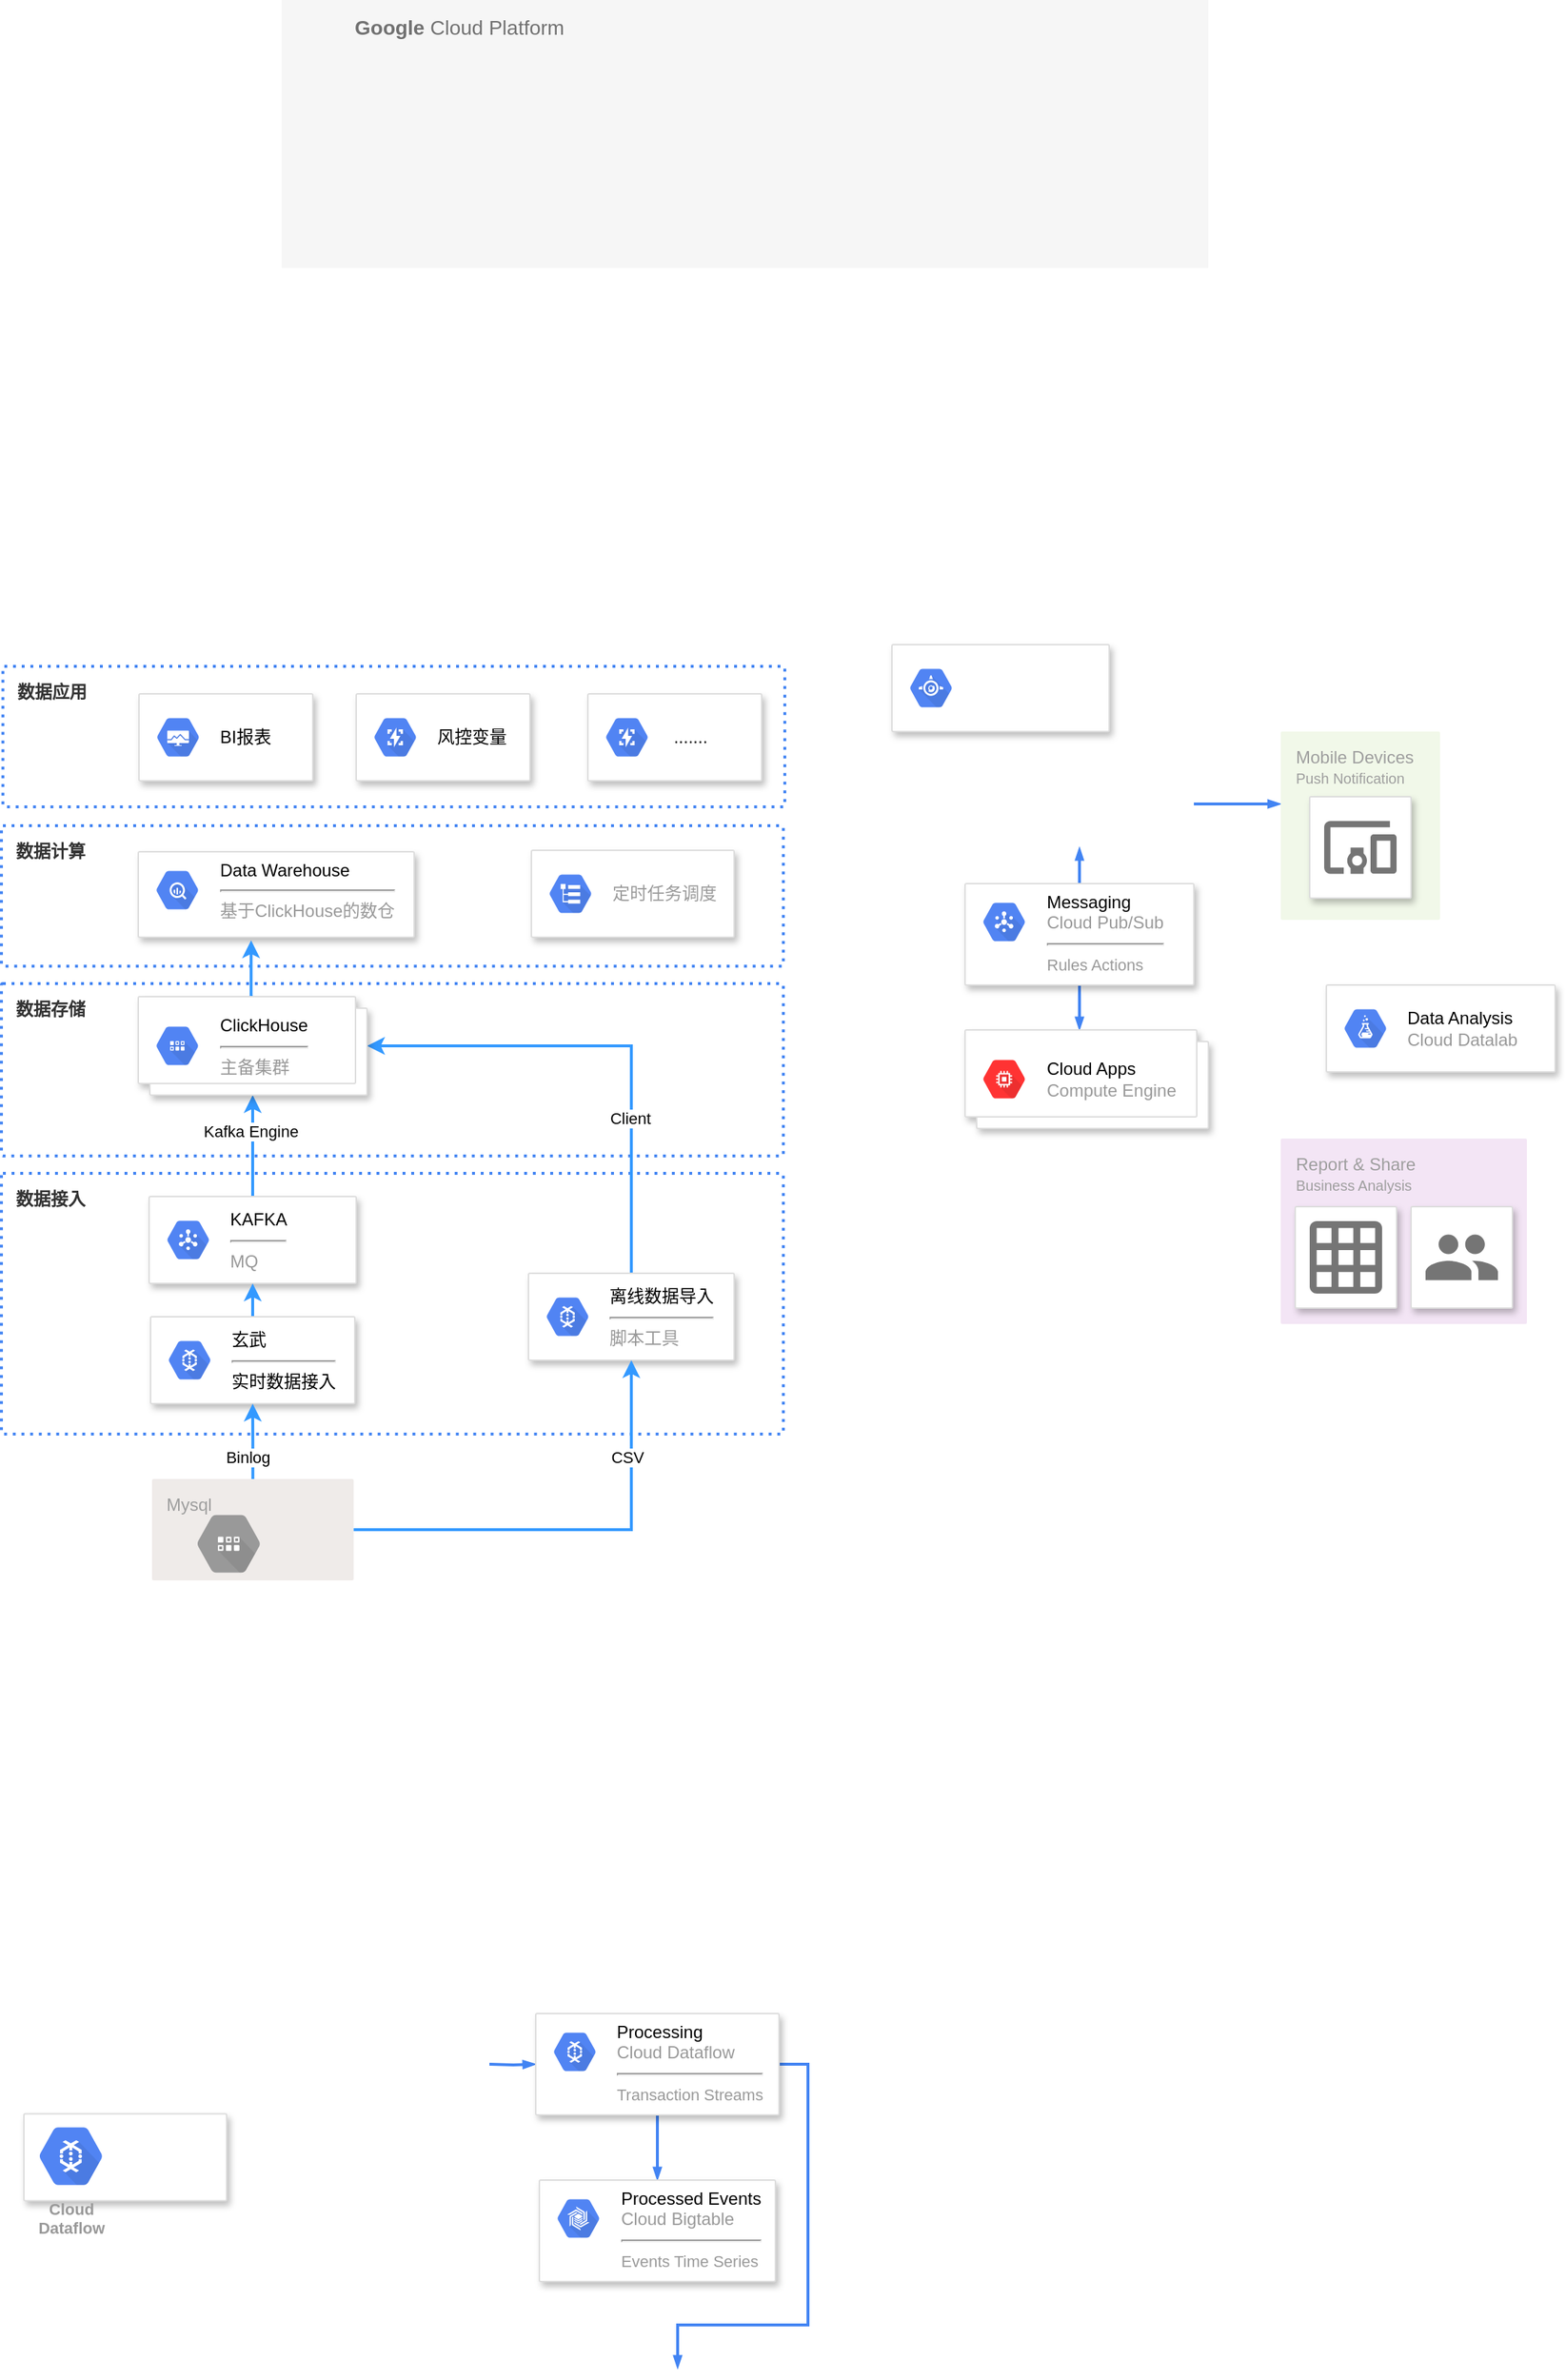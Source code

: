 <mxfile version="16.1.0" type="github">
  <diagram id="d1ab7348-05c3-a1e3-ca4d-12c340fd6b49" name="Page-1">
    <mxGraphModel dx="1318" dy="1614" grid="1" gridSize="10" guides="1" tooltips="1" connect="1" arrows="1" fold="1" page="1" pageScale="1" pageWidth="1169" pageHeight="827" background="none" math="0" shadow="0">
      <root>
        <mxCell id="0" />
        <mxCell id="1" parent="0" />
        <mxCell id="nKkKjA_qCFoO7XmgPcaf-474" value="数据计算" style="rounded=1;absoluteArcSize=1;arcSize=2;html=1;strokeColor=#4284F3;gradientColor=none;shadow=0;dashed=1;fontSize=12;fontColor=#333333;align=left;verticalAlign=top;spacing=10;spacingTop=-4;fillColor=none;dashPattern=1 2;strokeWidth=2;fontStyle=1" vertex="1" parent="1">
          <mxGeometry x="15" y="160" width="540" height="97" as="geometry" />
        </mxCell>
        <mxCell id="nKkKjA_qCFoO7XmgPcaf-463" value="数据存储" style="rounded=1;absoluteArcSize=1;arcSize=2;html=1;strokeColor=#4284F3;gradientColor=none;shadow=0;dashed=1;fontSize=12;fontColor=#333333;align=left;verticalAlign=top;spacing=10;spacingTop=-4;fillColor=none;dashPattern=1 2;strokeWidth=2;fontStyle=1" vertex="1" parent="1">
          <mxGeometry x="15" y="269" width="540" height="119" as="geometry" />
        </mxCell>
        <mxCell id="2" value="&lt;b&gt;Google &lt;/b&gt;Cloud Platform" style="fillColor=#F6F6F6;strokeColor=none;shadow=0;gradientColor=none;fontSize=14;align=left;spacing=10;fontColor=#717171;9E9E9E;verticalAlign=top;spacingTop=-4;fontStyle=0;spacingLeft=40;html=1;" parent="1" vertex="1">
          <mxGeometry x="208.5" y="-410" width="640" height="185" as="geometry" />
        </mxCell>
        <mxCell id="341" value="数据接入" style="rounded=1;absoluteArcSize=1;arcSize=2;html=1;strokeColor=#4284F3;gradientColor=none;shadow=0;dashed=1;fontSize=12;fontColor=#333333;align=left;verticalAlign=top;spacing=10;spacingTop=-4;fillColor=none;dashPattern=1 2;strokeWidth=2;fontStyle=1" parent="1" vertex="1">
          <mxGeometry x="15" y="400" width="540" height="180" as="geometry" />
        </mxCell>
        <mxCell id="399" style="edgeStyle=orthogonalEdgeStyle;rounded=0;html=1;dashed=0;labelBackgroundColor=none;startArrow=none;startFill=0;startSize=4;endArrow=blockThin;endFill=1;endSize=4;strokeColor=#4284F3;strokeWidth=2;fontSize=12;" parent="1" target="363" edge="1">
          <mxGeometry relative="1" as="geometry">
            <mxPoint x="352" y="1015" as="sourcePoint" />
          </mxGeometry>
        </mxCell>
        <mxCell id="400" style="edgeStyle=orthogonalEdgeStyle;rounded=0;html=1;exitX=0.5;exitY=1;dashed=0;labelBackgroundColor=none;startArrow=none;startFill=0;startSize=4;endArrow=blockThin;endFill=1;endSize=4;strokeColor=#4284F3;strokeWidth=2;fontSize=12;" parent="1" source="363" target="369" edge="1">
          <mxGeometry relative="1" as="geometry" />
        </mxCell>
        <mxCell id="405" style="edgeStyle=orthogonalEdgeStyle;rounded=0;html=1;dashed=0;labelBackgroundColor=none;startArrow=none;startFill=0;startSize=4;endArrow=blockThin;endFill=1;endSize=4;strokeColor=#4284F3;strokeWidth=2;fontSize=12;" parent="1" source="363" edge="1">
          <mxGeometry relative="1" as="geometry">
            <Array as="points">
              <mxPoint x="572" y="1015" />
              <mxPoint x="572" y="1195" />
              <mxPoint x="482" y="1195" />
            </Array>
            <mxPoint x="482" y="1225" as="targetPoint" />
          </mxGeometry>
        </mxCell>
        <mxCell id="363" value="" style="strokeColor=#dddddd;fillColor=#ffffff;shadow=1;strokeWidth=1;rounded=1;absoluteArcSize=1;arcSize=2;fontSize=12;fontColor=#9E9E9E;align=center;html=1;" parent="1" vertex="1">
          <mxGeometry x="384" y="980" width="168" height="70" as="geometry" />
        </mxCell>
        <mxCell id="364" value="&lt;font color=&quot;#000000&quot;&gt;Processing&lt;/font&gt;&lt;br&gt;Cloud Dataflow&lt;hr&gt;&lt;font style=&quot;font-size: 11px&quot;&gt;Transaction Streams&lt;/font&gt;" style="dashed=0;connectable=0;html=1;fillColor=#5184F3;strokeColor=none;shape=mxgraph.gcp2.hexIcon;prIcon=cloud_dataflow;part=1;labelPosition=right;verticalLabelPosition=middle;align=left;verticalAlign=top;spacingLeft=5;fontColor=#999999;fontSize=12;spacingTop=-8;" parent="363" vertex="1">
          <mxGeometry width="44" height="39" relative="1" as="geometry">
            <mxPoint x="5" y="7" as="offset" />
          </mxGeometry>
        </mxCell>
        <mxCell id="369" value="" style="strokeColor=#dddddd;fillColor=#ffffff;shadow=1;strokeWidth=1;rounded=1;absoluteArcSize=1;arcSize=2;fontSize=12;fontColor=#9E9E9E;align=center;html=1;" parent="1" vertex="1">
          <mxGeometry x="386.5" y="1095" width="163" height="70" as="geometry" />
        </mxCell>
        <mxCell id="370" value="&lt;font color=&quot;#000000&quot;&gt;Processed Events&lt;/font&gt;&lt;br&gt;Cloud Bigtable&lt;hr&gt;&lt;font style=&quot;font-size: 11px&quot;&gt;Events Time Series&lt;/font&gt;" style="dashed=0;connectable=0;html=1;fillColor=#5184F3;strokeColor=none;shape=mxgraph.gcp2.hexIcon;prIcon=cloud_bigtable;part=1;labelPosition=right;verticalLabelPosition=middle;align=left;verticalAlign=top;spacingLeft=5;fontColor=#999999;fontSize=12;spacingTop=-8;" parent="369" vertex="1">
          <mxGeometry width="44" height="39" relative="1" as="geometry">
            <mxPoint x="5" y="7" as="offset" />
          </mxGeometry>
        </mxCell>
        <mxCell id="408" style="edgeStyle=orthogonalEdgeStyle;rounded=0;html=1;dashed=0;labelBackgroundColor=none;startArrow=none;startFill=0;startSize=4;endArrow=blockThin;endFill=1;endSize=4;strokeColor=#4284F3;strokeWidth=2;fontSize=12;" parent="1" target="388" edge="1">
          <mxGeometry relative="1" as="geometry">
            <Array as="points">
              <mxPoint x="888.5" y="145" />
              <mxPoint x="888.5" y="145" />
            </Array>
            <mxPoint x="838.5" y="145" as="sourcePoint" />
          </mxGeometry>
        </mxCell>
        <mxCell id="409" style="edgeStyle=orthogonalEdgeStyle;rounded=0;html=1;dashed=0;labelBackgroundColor=none;startArrow=none;startFill=0;startSize=4;endArrow=blockThin;endFill=1;endSize=4;strokeColor=#4284F3;strokeWidth=2;fontSize=12;" parent="1" source="380" edge="1">
          <mxGeometry relative="1" as="geometry">
            <mxPoint x="759.5" y="175" as="targetPoint" />
          </mxGeometry>
        </mxCell>
        <mxCell id="410" style="edgeStyle=orthogonalEdgeStyle;rounded=0;html=1;dashed=0;labelBackgroundColor=none;startArrow=none;startFill=0;startSize=4;endArrow=blockThin;endFill=1;endSize=4;strokeColor=#4284F3;strokeWidth=2;fontSize=12;" parent="1" source="380" target="382" edge="1">
          <mxGeometry relative="1" as="geometry">
            <Array as="points">
              <mxPoint x="759.5" y="295" />
              <mxPoint x="759.5" y="295" />
            </Array>
          </mxGeometry>
        </mxCell>
        <mxCell id="380" value="" style="strokeColor=#dddddd;fillColor=#ffffff;shadow=1;strokeWidth=1;rounded=1;absoluteArcSize=1;arcSize=2;fontSize=12;fontColor=#9E9E9E;align=center;html=1;" parent="1" vertex="1">
          <mxGeometry x="680.5" y="200" width="158" height="70" as="geometry" />
        </mxCell>
        <mxCell id="381" value="&lt;font color=&quot;#000000&quot;&gt;Messaging&lt;/font&gt;&lt;br&gt;Cloud Pub/Sub&lt;hr&gt;&lt;font style=&quot;font-size: 11px&quot;&gt;Rules Actions&lt;/font&gt;" style="dashed=0;connectable=0;html=1;fillColor=#5184F3;strokeColor=none;shape=mxgraph.gcp2.hexIcon;prIcon=cloud_pubsub;part=1;labelPosition=right;verticalLabelPosition=middle;align=left;verticalAlign=top;spacingLeft=5;fontColor=#999999;fontSize=12;spacingTop=-8;" parent="380" vertex="1">
          <mxGeometry width="44" height="39" relative="1" as="geometry">
            <mxPoint x="5" y="7" as="offset" />
          </mxGeometry>
        </mxCell>
        <mxCell id="382" value="" style="shape=mxgraph.gcp2.doubleRect;strokeColor=#dddddd;fillColor=#ffffff;shadow=1;strokeWidth=1;fontSize=12;fontColor=#9E9E9E;align=center;html=1;" parent="1" vertex="1">
          <mxGeometry x="680.5" y="301" width="168" height="68" as="geometry" />
        </mxCell>
        <mxCell id="383" value="&lt;font color=&quot;#000000&quot;&gt;Cloud Apps&lt;/font&gt;&lt;br&gt;Compute Engine" style="dashed=0;connectable=0;html=1;fillColor=#FF3333;strokeColor=none;shape=mxgraph.gcp2.hexIcon;prIcon=compute_engine;part=1;labelPosition=right;verticalLabelPosition=middle;align=left;verticalAlign=middle;spacingLeft=5;fontColor=#999999;fontSize=12;" parent="382" vertex="1">
          <mxGeometry y="0.5" width="44" height="39" relative="1" as="geometry">
            <mxPoint x="5" y="-19.5" as="offset" />
          </mxGeometry>
        </mxCell>
        <mxCell id="384" value="" style="strokeColor=#dddddd;fillColor=#ffffff;shadow=1;strokeWidth=1;rounded=1;absoluteArcSize=1;arcSize=2;fontSize=12;fontColor=#9E9E9E;align=center;html=1;" parent="1" vertex="1">
          <mxGeometry x="109.5" y="178" width="190.5" height="59" as="geometry" />
        </mxCell>
        <mxCell id="385" value="&lt;font color=&quot;#000000&quot;&gt;Data Warehouse&lt;/font&gt;&lt;br&gt;&lt;hr&gt;基于ClickHouse的数仓" style="dashed=0;connectable=0;html=1;fillColor=#5184F3;strokeColor=none;shape=mxgraph.gcp2.hexIcon;prIcon=bigquery;part=1;labelPosition=right;verticalLabelPosition=middle;align=left;verticalAlign=top;spacingLeft=5;fontColor=#999999;fontSize=12;spacingTop=-8;" parent="384" vertex="1">
          <mxGeometry width="44" height="39" relative="1" as="geometry">
            <mxPoint x="5" y="7" as="offset" />
          </mxGeometry>
        </mxCell>
        <mxCell id="386" value="" style="strokeColor=#dddddd;fillColor=#ffffff;shadow=1;strokeWidth=1;rounded=1;absoluteArcSize=1;arcSize=2;fontSize=12;fontColor=#9E9E9E;align=center;html=1;" parent="1" vertex="1">
          <mxGeometry x="930" y="270" width="158" height="60" as="geometry" />
        </mxCell>
        <mxCell id="387" value="&lt;font color=&quot;#000000&quot;&gt;Data Analysis&lt;/font&gt;&lt;br&gt;Cloud Datalab" style="dashed=0;connectable=0;html=1;fillColor=#5184F3;strokeColor=none;shape=mxgraph.gcp2.hexIcon;prIcon=cloud_datalab;part=1;labelPosition=right;verticalLabelPosition=middle;align=left;verticalAlign=middle;spacingLeft=5;fontColor=#999999;fontSize=12;" parent="386" vertex="1">
          <mxGeometry y="0.5" width="44" height="39" relative="1" as="geometry">
            <mxPoint x="5" y="-19.5" as="offset" />
          </mxGeometry>
        </mxCell>
        <mxCell id="388" value="Mobile Devices&lt;br&gt;&lt;font style=&quot;font-size: 10px&quot;&gt;Push Notification&lt;/font&gt;&lt;br&gt;" style="rounded=1;absoluteArcSize=1;arcSize=2;html=1;strokeColor=none;gradientColor=none;shadow=0;dashed=0;fontSize=12;fontColor=#9E9E9E;align=left;verticalAlign=top;spacing=10;spacingTop=-4;fillColor=#F1F8E9;" parent="1" vertex="1">
          <mxGeometry x="898.5" y="95" width="110" height="130" as="geometry" />
        </mxCell>
        <mxCell id="389" value="" style="strokeColor=#dddddd;fillColor=#ffffff;shadow=1;strokeWidth=1;rounded=1;absoluteArcSize=1;arcSize=2;labelPosition=center;verticalLabelPosition=middle;align=center;verticalAlign=bottom;spacingLeft=0;fontColor=#999999;fontSize=12;whiteSpace=wrap;spacingBottom=2;html=1;" parent="1" vertex="1">
          <mxGeometry x="918.5" y="140" width="70" height="70" as="geometry" />
        </mxCell>
        <mxCell id="390" value="" style="dashed=0;connectable=0;html=1;fillColor=#757575;strokeColor=none;shape=mxgraph.gcp2.mobile_devices;part=1;" parent="389" vertex="1">
          <mxGeometry x="0.5" width="50" height="36.5" relative="1" as="geometry">
            <mxPoint x="-25" y="16.75" as="offset" />
          </mxGeometry>
        </mxCell>
        <mxCell id="391" value="Report &amp;amp; Share&lt;br&gt;&lt;font style=&quot;font-size: 10px&quot;&gt;Business Analysis&lt;/font&gt;&lt;br&gt;" style="rounded=1;absoluteArcSize=1;arcSize=2;html=1;strokeColor=none;gradientColor=none;shadow=0;dashed=0;fontSize=12;fontColor=#9E9E9E;align=left;verticalAlign=top;spacing=10;spacingTop=-4;fillColor=#F3E5F5;" parent="1" vertex="1">
          <mxGeometry x="898.5" y="376" width="170" height="128" as="geometry" />
        </mxCell>
        <mxCell id="392" value="" style="strokeColor=#dddddd;fillColor=#ffffff;shadow=1;strokeWidth=1;rounded=1;absoluteArcSize=1;arcSize=2;labelPosition=center;verticalLabelPosition=middle;align=center;verticalAlign=bottom;spacingLeft=0;fontColor=#999999;fontSize=12;whiteSpace=wrap;spacingBottom=2;html=1;" parent="1" vertex="1">
          <mxGeometry x="908.5" y="423" width="70" height="70" as="geometry" />
        </mxCell>
        <mxCell id="393" value="" style="dashed=0;connectable=0;html=1;fillColor=#757575;strokeColor=none;shape=mxgraph.gcp2.report;part=1;" parent="392" vertex="1">
          <mxGeometry x="0.5" width="50" height="50" relative="1" as="geometry">
            <mxPoint x="-25" y="10" as="offset" />
          </mxGeometry>
        </mxCell>
        <mxCell id="394" value="" style="strokeColor=#dddddd;fillColor=#ffffff;shadow=1;strokeWidth=1;rounded=1;absoluteArcSize=1;arcSize=2;labelPosition=center;verticalLabelPosition=middle;align=center;verticalAlign=bottom;spacingLeft=0;fontColor=#999999;fontSize=12;whiteSpace=wrap;spacingBottom=2;html=1;" parent="1" vertex="1">
          <mxGeometry x="988.5" y="423" width="70" height="70" as="geometry" />
        </mxCell>
        <mxCell id="395" value="" style="dashed=0;connectable=0;html=1;fillColor=#757575;strokeColor=none;shape=mxgraph.gcp2.users;part=1;" parent="394" vertex="1">
          <mxGeometry x="0.5" width="50" height="31.5" relative="1" as="geometry">
            <mxPoint x="-25" y="19.25" as="offset" />
          </mxGeometry>
        </mxCell>
        <mxCell id="nKkKjA_qCFoO7XmgPcaf-413" value="" style="strokeColor=#dddddd;shadow=1;strokeWidth=1;rounded=1;absoluteArcSize=1;arcSize=2;fillColor=#FFFFFF;" vertex="1" parent="1">
          <mxGeometry x="30.5" y="1049.25" width="140" height="60" as="geometry" />
        </mxCell>
        <mxCell id="nKkKjA_qCFoO7XmgPcaf-420" value="Cloud&#xa;Dataflow" style="sketch=0;html=1;fillColor=#5184F3;strokeColor=none;verticalAlign=top;labelPosition=center;verticalLabelPosition=bottom;align=center;spacingTop=-6;fontSize=11;fontStyle=1;fontColor=#999999;shape=mxgraph.gcp2.hexIcon;prIcon=cloud_dataflow" vertex="1" parent="1">
          <mxGeometry x="30" y="1049.25" width="66" height="58.5" as="geometry" />
        </mxCell>
        <mxCell id="nKkKjA_qCFoO7XmgPcaf-471" style="edgeStyle=orthogonalEdgeStyle;rounded=0;orthogonalLoop=1;jettySize=auto;html=1;exitX=0.5;exitY=0;exitDx=0;exitDy=0;entryX=1;entryY=0.5;entryDx=0;entryDy=0;fontColor=#000000;strokeColor=#3399FF;strokeWidth=2;" edge="1" parent="1" source="nKkKjA_qCFoO7XmgPcaf-421" target="nKkKjA_qCFoO7XmgPcaf-455">
          <mxGeometry relative="1" as="geometry" />
        </mxCell>
        <mxCell id="nKkKjA_qCFoO7XmgPcaf-472" value="Client" style="edgeLabel;html=1;align=center;verticalAlign=middle;resizable=0;points=[];fontColor=#000000;" vertex="1" connectable="0" parent="nKkKjA_qCFoO7XmgPcaf-471">
          <mxGeometry x="-0.368" y="1" relative="1" as="geometry">
            <mxPoint as="offset" />
          </mxGeometry>
        </mxCell>
        <mxCell id="nKkKjA_qCFoO7XmgPcaf-421" value="" style="strokeColor=#dddddd;shadow=1;strokeWidth=1;rounded=1;absoluteArcSize=1;arcSize=2;fontColor=#333333;fillColor=#FFFFFF;" vertex="1" parent="1">
          <mxGeometry x="379" y="469" width="142" height="60" as="geometry" />
        </mxCell>
        <mxCell id="nKkKjA_qCFoO7XmgPcaf-422" value="&lt;font color=&quot;#000000&quot;&gt;离线数据导入&lt;/font&gt;&lt;hr&gt;脚本工具" style="sketch=0;dashed=0;connectable=0;html=1;fillColor=#5184F3;strokeColor=none;shape=mxgraph.gcp2.hexIcon;prIcon=cloud_dataflow;part=1;labelPosition=right;verticalLabelPosition=middle;align=left;verticalAlign=middle;spacingLeft=5;fontColor=#999999;fontSize=12;" vertex="1" parent="nKkKjA_qCFoO7XmgPcaf-421">
          <mxGeometry y="0.5" width="44" height="39" relative="1" as="geometry">
            <mxPoint x="5" y="-19.5" as="offset" />
          </mxGeometry>
        </mxCell>
        <mxCell id="nKkKjA_qCFoO7XmgPcaf-469" style="edgeStyle=orthogonalEdgeStyle;rounded=0;orthogonalLoop=1;jettySize=auto;html=1;exitX=0.5;exitY=0;exitDx=0;exitDy=0;entryX=0.5;entryY=1;entryDx=0;entryDy=0;fontColor=#000000;strokeColor=#3399FF;strokeWidth=2;" edge="1" parent="1" source="nKkKjA_qCFoO7XmgPcaf-423" target="nKkKjA_qCFoO7XmgPcaf-455">
          <mxGeometry relative="1" as="geometry" />
        </mxCell>
        <mxCell id="nKkKjA_qCFoO7XmgPcaf-473" value="Kafka Engine" style="edgeLabel;html=1;align=center;verticalAlign=middle;resizable=0;points=[];fontColor=#000000;" vertex="1" connectable="0" parent="nKkKjA_qCFoO7XmgPcaf-469">
          <mxGeometry x="0.299" y="2" relative="1" as="geometry">
            <mxPoint as="offset" />
          </mxGeometry>
        </mxCell>
        <mxCell id="nKkKjA_qCFoO7XmgPcaf-423" value="" style="strokeColor=#dddddd;shadow=1;strokeWidth=1;rounded=1;absoluteArcSize=1;arcSize=2;fontColor=#333333;fillColor=#FFFFFF;" vertex="1" parent="1">
          <mxGeometry x="117" y="416" width="143" height="60" as="geometry" />
        </mxCell>
        <mxCell id="nKkKjA_qCFoO7XmgPcaf-424" value="&lt;font color=&quot;#000000&quot;&gt;KAFKA&lt;br&gt;&lt;/font&gt;&lt;hr&gt;MQ" style="sketch=0;dashed=0;connectable=0;html=1;fillColor=#5184F3;strokeColor=none;shape=mxgraph.gcp2.hexIcon;prIcon=cloud_pubsub;part=1;labelPosition=right;verticalLabelPosition=middle;align=left;verticalAlign=middle;spacingLeft=5;fontColor=#999999;fontSize=12;" vertex="1" parent="nKkKjA_qCFoO7XmgPcaf-423">
          <mxGeometry y="0.5" width="44" height="39" relative="1" as="geometry">
            <mxPoint x="5" y="-19.5" as="offset" />
          </mxGeometry>
        </mxCell>
        <mxCell id="nKkKjA_qCFoO7XmgPcaf-462" style="edgeStyle=orthogonalEdgeStyle;rounded=0;orthogonalLoop=1;jettySize=auto;html=1;exitX=0.5;exitY=0;exitDx=0;exitDy=0;fontColor=#000000;strokeColor=#3399FF;strokeWidth=2;" edge="1" parent="1" source="nKkKjA_qCFoO7XmgPcaf-436" target="nKkKjA_qCFoO7XmgPcaf-423">
          <mxGeometry relative="1" as="geometry" />
        </mxCell>
        <mxCell id="nKkKjA_qCFoO7XmgPcaf-436" value="" style="strokeColor=#dddddd;shadow=1;strokeWidth=1;rounded=1;absoluteArcSize=1;arcSize=2;fontColor=#000000;fillColor=#FFFFFF;" vertex="1" parent="1">
          <mxGeometry x="118" y="499" width="141" height="60" as="geometry" />
        </mxCell>
        <mxCell id="nKkKjA_qCFoO7XmgPcaf-437" value="&lt;font color=&quot;#000000&quot;&gt;玄武&lt;/font&gt;&lt;hr&gt;&lt;font color=&quot;#000000&quot;&gt;实时数据接入&lt;/font&gt;" style="sketch=0;dashed=0;connectable=0;html=1;fillColor=#5184F3;strokeColor=none;shape=mxgraph.gcp2.hexIcon;prIcon=cloud_dataflow;part=1;labelPosition=right;verticalLabelPosition=middle;align=left;verticalAlign=middle;spacingLeft=5;fontColor=#999999;fontSize=12;" vertex="1" parent="nKkKjA_qCFoO7XmgPcaf-436">
          <mxGeometry y="0.5" width="44" height="39" relative="1" as="geometry">
            <mxPoint x="5" y="-19.5" as="offset" />
          </mxGeometry>
        </mxCell>
        <mxCell id="nKkKjA_qCFoO7XmgPcaf-438" value="" style="strokeColor=#dddddd;fillColor=#ffffff;shadow=1;strokeWidth=1;rounded=1;absoluteArcSize=1;arcSize=2;fontSize=12;fontColor=#9E9E9E;align=center;html=1;" vertex="1" parent="1">
          <mxGeometry x="630" y="35" width="150" height="60" as="geometry" />
        </mxCell>
        <mxCell id="nKkKjA_qCFoO7XmgPcaf-439" value="" style="dashed=0;connectable=0;html=1;fillColor=#5184F3;strokeColor=none;shape=mxgraph.gcp2.hexIcon;prIcon=app_engine;part=1;labelPosition=right;verticalLabelPosition=middle;align=left;verticalAlign=middle;spacingLeft=5;fontColor=#999999;fontSize=12;" vertex="1" parent="nKkKjA_qCFoO7XmgPcaf-438">
          <mxGeometry y="0.5" width="44" height="39" relative="1" as="geometry">
            <mxPoint x="5" y="-19.5" as="offset" />
          </mxGeometry>
        </mxCell>
        <mxCell id="nKkKjA_qCFoO7XmgPcaf-475" style="edgeStyle=orthogonalEdgeStyle;rounded=0;orthogonalLoop=1;jettySize=auto;html=1;exitX=0.5;exitY=0;exitDx=0;exitDy=0;entryX=0.409;entryY=1.036;entryDx=0;entryDy=0;entryPerimeter=0;fontColor=#000000;strokeColor=#3399FF;strokeWidth=2;" edge="1" parent="1" source="nKkKjA_qCFoO7XmgPcaf-455" target="384">
          <mxGeometry relative="1" as="geometry" />
        </mxCell>
        <mxCell id="nKkKjA_qCFoO7XmgPcaf-455" value="" style="shape=mxgraph.gcp2.doubleRect;strokeColor=#dddddd;shadow=1;strokeWidth=1;fontColor=#000000;fillColor=#FFFFFF;" vertex="1" parent="1">
          <mxGeometry x="109.5" y="278" width="158" height="68" as="geometry" />
        </mxCell>
        <mxCell id="nKkKjA_qCFoO7XmgPcaf-456" value="&lt;font color=&quot;#000000&quot;&gt;ClickHouse&lt;/font&gt;&lt;hr&gt;主备集群" style="sketch=0;dashed=0;connectable=0;html=1;fillColor=#5184F3;strokeColor=none;shape=mxgraph.gcp2.hexIcon;prIcon=cloud_datastore;part=1;labelPosition=right;verticalLabelPosition=middle;align=left;verticalAlign=middle;spacingLeft=5;fontColor=#999999;fontSize=12;" vertex="1" parent="nKkKjA_qCFoO7XmgPcaf-455">
          <mxGeometry y="0.5" width="44" height="39" relative="1" as="geometry">
            <mxPoint x="5" y="-19.5" as="offset" />
          </mxGeometry>
        </mxCell>
        <mxCell id="nKkKjA_qCFoO7XmgPcaf-457" value="" style="group" vertex="1" connectable="0" parent="1">
          <mxGeometry x="119" y="611" width="139.25" height="74" as="geometry" />
        </mxCell>
        <mxCell id="356" value="Mysql" style="rounded=1;absoluteArcSize=1;arcSize=2;html=1;strokeColor=none;gradientColor=none;shadow=0;dashed=0;fontSize=12;fontColor=#9E9E9E;align=left;verticalAlign=top;spacing=10;spacingTop=-4;fillColor=#EFEBE9;" parent="nKkKjA_qCFoO7XmgPcaf-457" vertex="1">
          <mxGeometry width="139.25" height="70" as="geometry" />
        </mxCell>
        <mxCell id="nKkKjA_qCFoO7XmgPcaf-431" value="" style="sketch=0;html=1;fillColor=#999999;strokeColor=none;verticalAlign=top;labelPosition=center;verticalLabelPosition=bottom;align=center;spacingTop=-6;fontSize=11;fontStyle=1;fontColor=#999999;shape=mxgraph.gcp2.hexIcon;prIcon=cloud_datastore" vertex="1" parent="nKkKjA_qCFoO7XmgPcaf-457">
          <mxGeometry x="20" y="15.5" width="66" height="58.5" as="geometry" />
        </mxCell>
        <mxCell id="nKkKjA_qCFoO7XmgPcaf-458" style="edgeStyle=orthogonalEdgeStyle;rounded=0;orthogonalLoop=1;jettySize=auto;html=1;exitX=0.5;exitY=0;exitDx=0;exitDy=0;entryX=0.5;entryY=1;entryDx=0;entryDy=0;fontColor=#000000;strokeColor=#3399FF;strokeWidth=2;" edge="1" parent="1" source="356" target="nKkKjA_qCFoO7XmgPcaf-436">
          <mxGeometry relative="1" as="geometry" />
        </mxCell>
        <mxCell id="nKkKjA_qCFoO7XmgPcaf-460" value="Binlog" style="edgeLabel;html=1;align=center;verticalAlign=middle;resizable=0;points=[];fontColor=#000000;" vertex="1" connectable="0" parent="nKkKjA_qCFoO7XmgPcaf-458">
          <mxGeometry x="-0.4" y="4" relative="1" as="geometry">
            <mxPoint as="offset" />
          </mxGeometry>
        </mxCell>
        <mxCell id="nKkKjA_qCFoO7XmgPcaf-459" style="edgeStyle=orthogonalEdgeStyle;rounded=0;orthogonalLoop=1;jettySize=auto;html=1;exitX=1;exitY=0.5;exitDx=0;exitDy=0;fontColor=#000000;strokeColor=#3399FF;strokeWidth=2;" edge="1" parent="1" source="356" target="nKkKjA_qCFoO7XmgPcaf-421">
          <mxGeometry relative="1" as="geometry" />
        </mxCell>
        <mxCell id="nKkKjA_qCFoO7XmgPcaf-461" value="CSV" style="edgeLabel;html=1;align=center;verticalAlign=middle;resizable=0;points=[];fontColor=#000000;" vertex="1" connectable="0" parent="nKkKjA_qCFoO7XmgPcaf-459">
          <mxGeometry x="0.57" y="3" relative="1" as="geometry">
            <mxPoint as="offset" />
          </mxGeometry>
        </mxCell>
        <mxCell id="nKkKjA_qCFoO7XmgPcaf-476" value="数据应用" style="rounded=1;absoluteArcSize=1;arcSize=2;html=1;strokeColor=#4284F3;gradientColor=none;shadow=0;dashed=1;fontSize=12;fontColor=#333333;align=left;verticalAlign=top;spacing=10;spacingTop=-4;fillColor=none;dashPattern=1 2;strokeWidth=2;fontStyle=1" vertex="1" parent="1">
          <mxGeometry x="16" y="50" width="540" height="97" as="geometry" />
        </mxCell>
        <mxCell id="nKkKjA_qCFoO7XmgPcaf-477" value="" style="strokeColor=#dddddd;shadow=1;strokeWidth=1;rounded=1;absoluteArcSize=1;arcSize=2;fontColor=#000000;fillColor=#FFFFFF;" vertex="1" parent="1">
          <mxGeometry x="110" y="69" width="120" height="60" as="geometry" />
        </mxCell>
        <mxCell id="nKkKjA_qCFoO7XmgPcaf-478" value="BI报表" style="sketch=0;dashed=0;connectable=0;html=1;fillColor=#5184F3;strokeColor=none;shape=mxgraph.gcp2.hexIcon;prIcon=cloud_deployment_manager;part=1;labelPosition=right;verticalLabelPosition=middle;align=left;verticalAlign=middle;spacingLeft=5;fontColor=#000000;fontSize=12;" vertex="1" parent="nKkKjA_qCFoO7XmgPcaf-477">
          <mxGeometry y="0.5" width="44" height="39" relative="1" as="geometry">
            <mxPoint x="5" y="-19.5" as="offset" />
          </mxGeometry>
        </mxCell>
        <mxCell id="nKkKjA_qCFoO7XmgPcaf-479" value="" style="strokeColor=#dddddd;shadow=1;strokeWidth=1;rounded=1;absoluteArcSize=1;arcSize=2;fontColor=#000000;fillColor=#FFFFFF;" vertex="1" parent="1">
          <mxGeometry x="260" y="69" width="120" height="60" as="geometry" />
        </mxCell>
        <mxCell id="nKkKjA_qCFoO7XmgPcaf-480" value="&lt;font color=&quot;#000000&quot;&gt;风控变量&lt;/font&gt;" style="sketch=0;dashed=0;connectable=0;html=1;fillColor=#5184F3;strokeColor=none;shape=mxgraph.gcp2.hexIcon;prIcon=debugger;part=1;labelPosition=right;verticalLabelPosition=middle;align=left;verticalAlign=middle;spacingLeft=5;fontColor=#999999;fontSize=12;" vertex="1" parent="nKkKjA_qCFoO7XmgPcaf-479">
          <mxGeometry y="0.5" width="44" height="39" relative="1" as="geometry">
            <mxPoint x="5" y="-19.5" as="offset" />
          </mxGeometry>
        </mxCell>
        <mxCell id="nKkKjA_qCFoO7XmgPcaf-481" value="" style="strokeColor=#dddddd;shadow=1;strokeWidth=1;rounded=1;absoluteArcSize=1;arcSize=2;fontColor=#000000;fillColor=#FFFFFF;" vertex="1" parent="1">
          <mxGeometry x="381" y="177" width="140" height="60" as="geometry" />
        </mxCell>
        <mxCell id="nKkKjA_qCFoO7XmgPcaf-482" value="定时任务调度" style="sketch=0;dashed=0;connectable=0;html=1;fillColor=#5184F3;strokeColor=none;shape=mxgraph.gcp2.hexIcon;prIcon=logging;part=1;labelPosition=right;verticalLabelPosition=middle;align=left;verticalAlign=middle;spacingLeft=5;fontColor=#999999;fontSize=12;" vertex="1" parent="nKkKjA_qCFoO7XmgPcaf-481">
          <mxGeometry y="0.5" width="44" height="39" relative="1" as="geometry">
            <mxPoint x="5" y="-19.5" as="offset" />
          </mxGeometry>
        </mxCell>
        <mxCell id="nKkKjA_qCFoO7XmgPcaf-484" value="" style="strokeColor=#dddddd;shadow=1;strokeWidth=1;rounded=1;absoluteArcSize=1;arcSize=2;fontColor=#000000;fillColor=#FFFFFF;" vertex="1" parent="1">
          <mxGeometry x="420" y="69" width="120" height="60" as="geometry" />
        </mxCell>
        <mxCell id="nKkKjA_qCFoO7XmgPcaf-485" value="&lt;font color=&quot;#000000&quot;&gt;&amp;nbsp;.......&lt;/font&gt;" style="sketch=0;dashed=0;connectable=0;html=1;fillColor=#5184F3;strokeColor=none;shape=mxgraph.gcp2.hexIcon;prIcon=debugger;part=1;labelPosition=right;verticalLabelPosition=middle;align=left;verticalAlign=middle;spacingLeft=5;fontColor=#999999;fontSize=12;" vertex="1" parent="nKkKjA_qCFoO7XmgPcaf-484">
          <mxGeometry y="0.5" width="44" height="39" relative="1" as="geometry">
            <mxPoint x="5" y="-19.5" as="offset" />
          </mxGeometry>
        </mxCell>
      </root>
    </mxGraphModel>
  </diagram>
</mxfile>

